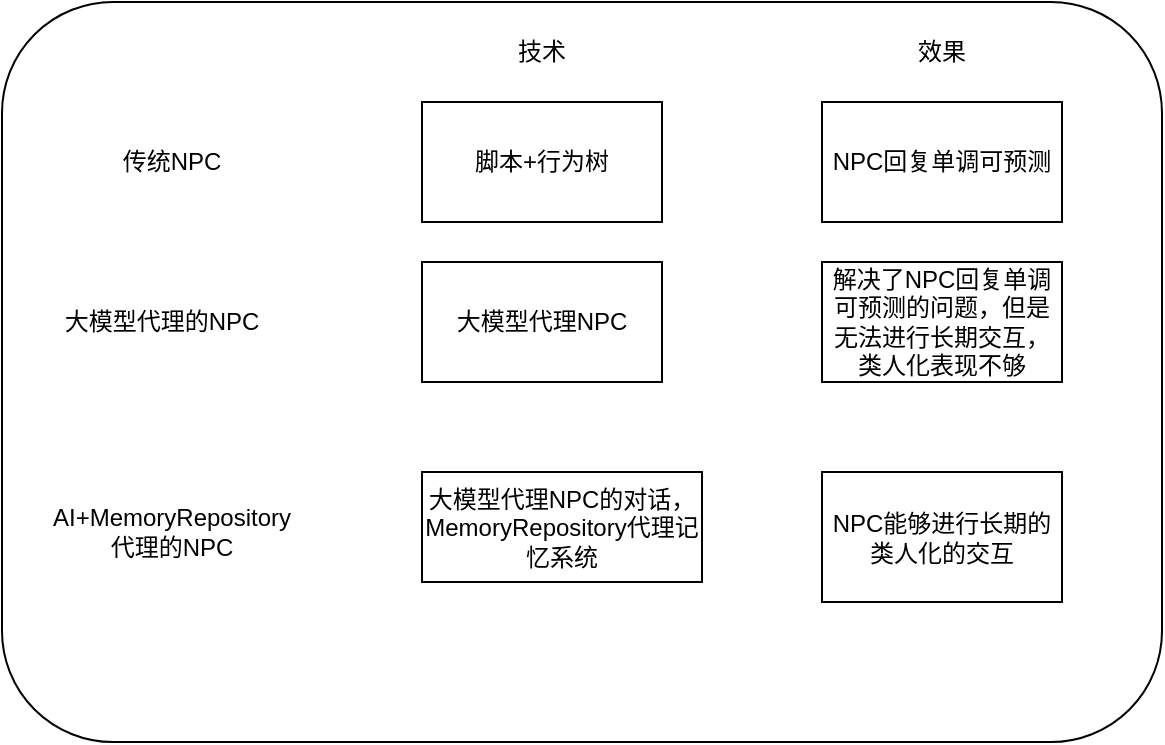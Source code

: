 <mxfile version="26.1.0">
  <diagram name="Page-1" id="nQkI8m8ni--jbyRCbZtI">
    <mxGraphModel dx="1050" dy="538" grid="1" gridSize="10" guides="1" tooltips="1" connect="1" arrows="1" fold="1" page="1" pageScale="1" pageWidth="850" pageHeight="1100" math="0" shadow="0">
      <root>
        <mxCell id="0" />
        <mxCell id="1" parent="0" />
        <mxCell id="OHtOWuJ2Fl4cZPmt4c_e-1" value="" style="rounded=1;whiteSpace=wrap;html=1;" vertex="1" parent="1">
          <mxGeometry x="130" y="100" width="580" height="370" as="geometry" />
        </mxCell>
        <mxCell id="OHtOWuJ2Fl4cZPmt4c_e-2" value="传统NPC" style="text;html=1;align=center;verticalAlign=middle;whiteSpace=wrap;rounded=0;" vertex="1" parent="1">
          <mxGeometry x="160" y="160" width="110" height="40" as="geometry" />
        </mxCell>
        <mxCell id="OHtOWuJ2Fl4cZPmt4c_e-3" value="大模型代理的NPC" style="text;html=1;align=center;verticalAlign=middle;whiteSpace=wrap;rounded=0;" vertex="1" parent="1">
          <mxGeometry x="160" y="240" width="100" height="40" as="geometry" />
        </mxCell>
        <mxCell id="OHtOWuJ2Fl4cZPmt4c_e-4" value="AI+MemoryRepository代理的NPC" style="text;html=1;align=center;verticalAlign=middle;whiteSpace=wrap;rounded=0;" vertex="1" parent="1">
          <mxGeometry x="160" y="340" width="110" height="50" as="geometry" />
        </mxCell>
        <mxCell id="OHtOWuJ2Fl4cZPmt4c_e-5" value="脚本+行为树" style="rounded=0;whiteSpace=wrap;html=1;" vertex="1" parent="1">
          <mxGeometry x="340" y="150" width="120" height="60" as="geometry" />
        </mxCell>
        <mxCell id="OHtOWuJ2Fl4cZPmt4c_e-6" value="大模型代理NPC" style="rounded=0;whiteSpace=wrap;html=1;" vertex="1" parent="1">
          <mxGeometry x="340" y="230" width="120" height="60" as="geometry" />
        </mxCell>
        <mxCell id="OHtOWuJ2Fl4cZPmt4c_e-7" value="大模型代理NPC的对话，MemoryRepository代理记忆系统" style="rounded=0;whiteSpace=wrap;html=1;" vertex="1" parent="1">
          <mxGeometry x="340" y="335" width="140" height="55" as="geometry" />
        </mxCell>
        <mxCell id="OHtOWuJ2Fl4cZPmt4c_e-8" value="技术" style="text;html=1;align=center;verticalAlign=middle;whiteSpace=wrap;rounded=0;" vertex="1" parent="1">
          <mxGeometry x="370" y="110" width="60" height="30" as="geometry" />
        </mxCell>
        <mxCell id="OHtOWuJ2Fl4cZPmt4c_e-9" value="效果" style="text;html=1;align=center;verticalAlign=middle;whiteSpace=wrap;rounded=0;" vertex="1" parent="1">
          <mxGeometry x="570" y="110" width="60" height="30" as="geometry" />
        </mxCell>
        <mxCell id="OHtOWuJ2Fl4cZPmt4c_e-10" value="NPC回复单调可预测" style="rounded=0;whiteSpace=wrap;html=1;" vertex="1" parent="1">
          <mxGeometry x="540" y="150" width="120" height="60" as="geometry" />
        </mxCell>
        <mxCell id="OHtOWuJ2Fl4cZPmt4c_e-11" value="解决了NPC回复单调可预测的问题，但是无法进行长期交互，类人化表现不够" style="rounded=0;whiteSpace=wrap;html=1;" vertex="1" parent="1">
          <mxGeometry x="540" y="230" width="120" height="60" as="geometry" />
        </mxCell>
        <mxCell id="OHtOWuJ2Fl4cZPmt4c_e-12" value="NPC能够进行长期的类人化的交互" style="rounded=0;whiteSpace=wrap;html=1;" vertex="1" parent="1">
          <mxGeometry x="540" y="335" width="120" height="65" as="geometry" />
        </mxCell>
      </root>
    </mxGraphModel>
  </diagram>
</mxfile>
